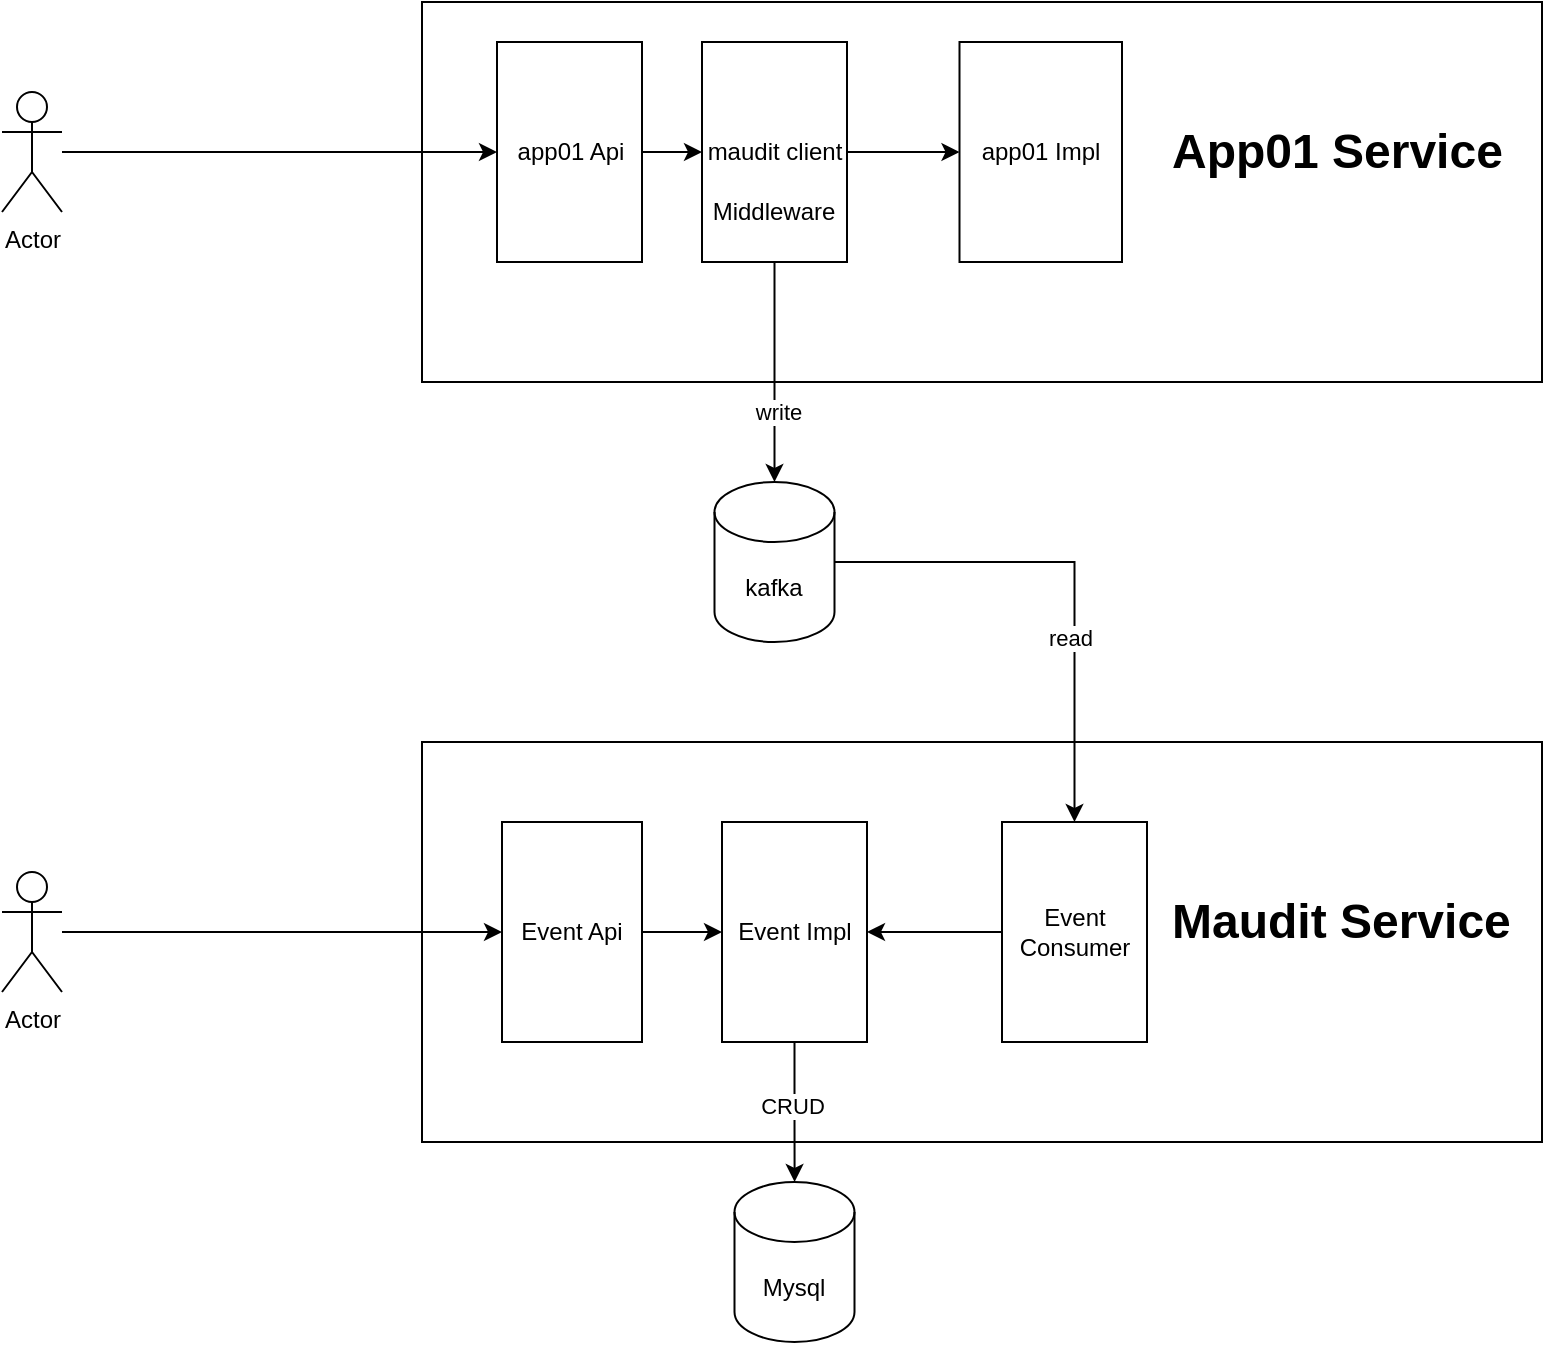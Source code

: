 <mxfile version="20.5.3" type="embed"><diagram id="2cWqNTEr7_fWr3MDQNGB" name="Page-1"><mxGraphModel dx="1494" dy="693" grid="1" gridSize="10" guides="1" tooltips="1" connect="1" arrows="1" fold="1" page="1" pageScale="1" pageWidth="850" pageHeight="1100" math="0" shadow="0"><root><mxCell id="0"/><mxCell id="1" parent="0"/><mxCell id="34" value="" style="rounded=0;whiteSpace=wrap;html=1;" vertex="1" parent="1"><mxGeometry x="300" y="90" width="560" height="190" as="geometry"/></mxCell><mxCell id="32" value="" style="rounded=0;whiteSpace=wrap;html=1;" vertex="1" parent="1"><mxGeometry x="300" y="460" width="560" height="200" as="geometry"/></mxCell><mxCell id="42" style="edgeStyle=orthogonalEdgeStyle;rounded=0;orthogonalLoop=1;jettySize=auto;html=1;" edge="1" parent="1" source="2" target="17"><mxGeometry relative="1" as="geometry"/></mxCell><mxCell id="44" value="read" style="edgeLabel;html=1;align=center;verticalAlign=middle;resizable=0;points=[];" vertex="1" connectable="0" parent="42"><mxGeometry x="0.258" y="-3" relative="1" as="geometry"><mxPoint as="offset"/></mxGeometry></mxCell><mxCell id="2" value="kafka" style="shape=cylinder3;whiteSpace=wrap;html=1;boundedLbl=1;backgroundOutline=1;size=15;" vertex="1" parent="1"><mxGeometry x="446.25" y="330" width="60" height="80" as="geometry"/></mxCell><mxCell id="13" style="edgeStyle=orthogonalEdgeStyle;rounded=0;orthogonalLoop=1;jettySize=auto;html=1;entryX=0.5;entryY=0;entryDx=0;entryDy=0;entryPerimeter=0;exitX=0.5;exitY=1;exitDx=0;exitDy=0;" edge="1" parent="1" source="5" target="2"><mxGeometry relative="1" as="geometry"/></mxCell><mxCell id="14" value="write" style="edgeLabel;html=1;align=center;verticalAlign=middle;resizable=0;points=[];" vertex="1" connectable="0" parent="13"><mxGeometry y="-1" relative="1" as="geometry"><mxPoint x="2" y="20" as="offset"/></mxGeometry></mxCell><mxCell id="39" style="edgeStyle=orthogonalEdgeStyle;rounded=0;orthogonalLoop=1;jettySize=auto;html=1;entryX=0;entryY=0.5;entryDx=0;entryDy=0;" edge="1" parent="1" source="3" target="5"><mxGeometry relative="1" as="geometry"/></mxCell><mxCell id="3" value="app01 Api" style="rounded=0;whiteSpace=wrap;html=1;" vertex="1" parent="1"><mxGeometry x="337.5" y="110" width="72.5" height="110" as="geometry"/></mxCell><mxCell id="36" value="" style="edgeStyle=orthogonalEdgeStyle;rounded=0;orthogonalLoop=1;jettySize=auto;html=1;" edge="1" parent="1" source="5" target="35"><mxGeometry relative="1" as="geometry"/></mxCell><mxCell id="5" value="maudit client" style="rounded=0;whiteSpace=wrap;html=1;" vertex="1" parent="1"><mxGeometry x="440" y="110" width="72.5" height="110" as="geometry"/></mxCell><mxCell id="7" value="Middleware" style="text;html=1;strokeColor=none;fillColor=none;align=center;verticalAlign=middle;whiteSpace=wrap;rounded=0;" vertex="1" parent="1"><mxGeometry x="446.25" y="180" width="60" height="30" as="geometry"/></mxCell><mxCell id="38" style="edgeStyle=orthogonalEdgeStyle;rounded=0;orthogonalLoop=1;jettySize=auto;html=1;" edge="1" parent="1" source="8" target="3"><mxGeometry relative="1" as="geometry"/></mxCell><mxCell id="8" value="Actor" style="shape=umlActor;verticalLabelPosition=bottom;verticalAlign=top;html=1;outlineConnect=0;" vertex="1" parent="1"><mxGeometry x="90" y="135" width="30" height="60" as="geometry"/></mxCell><mxCell id="43" style="edgeStyle=orthogonalEdgeStyle;rounded=0;orthogonalLoop=1;jettySize=auto;html=1;entryX=1;entryY=0.5;entryDx=0;entryDy=0;" edge="1" parent="1" source="17" target="19"><mxGeometry relative="1" as="geometry"/></mxCell><mxCell id="17" value="Event Consumer" style="rounded=0;whiteSpace=wrap;html=1;" vertex="1" parent="1"><mxGeometry x="590" y="500" width="72.5" height="110" as="geometry"/></mxCell><mxCell id="24" style="edgeStyle=orthogonalEdgeStyle;rounded=0;orthogonalLoop=1;jettySize=auto;html=1;" edge="1" parent="1" source="19" target="20"><mxGeometry relative="1" as="geometry"/></mxCell><mxCell id="25" value="CRUD" style="edgeLabel;html=1;align=center;verticalAlign=middle;resizable=0;points=[];" vertex="1" connectable="0" parent="24"><mxGeometry x="-0.129" y="-2" relative="1" as="geometry"><mxPoint y="1" as="offset"/></mxGeometry></mxCell><mxCell id="19" value="Event Impl" style="rounded=0;whiteSpace=wrap;html=1;" vertex="1" parent="1"><mxGeometry x="450" y="500" width="72.5" height="110" as="geometry"/></mxCell><mxCell id="20" value="Mysql" style="shape=cylinder3;whiteSpace=wrap;html=1;boundedLbl=1;backgroundOutline=1;size=15;" vertex="1" parent="1"><mxGeometry x="456.25" y="680" width="60" height="80" as="geometry"/></mxCell><mxCell id="40" style="edgeStyle=orthogonalEdgeStyle;rounded=0;orthogonalLoop=1;jettySize=auto;html=1;entryX=0;entryY=0.5;entryDx=0;entryDy=0;" edge="1" parent="1" source="26" target="29"><mxGeometry relative="1" as="geometry"/></mxCell><mxCell id="26" value="Actor" style="shape=umlActor;verticalLabelPosition=bottom;verticalAlign=top;html=1;outlineConnect=0;" vertex="1" parent="1"><mxGeometry x="90" y="525" width="30" height="60" as="geometry"/></mxCell><mxCell id="41" style="edgeStyle=orthogonalEdgeStyle;rounded=0;orthogonalLoop=1;jettySize=auto;html=1;entryX=0;entryY=0.5;entryDx=0;entryDy=0;" edge="1" parent="1" source="29" target="19"><mxGeometry relative="1" as="geometry"/></mxCell><mxCell id="29" value="Event Api" style="rounded=0;whiteSpace=wrap;html=1;" vertex="1" parent="1"><mxGeometry x="340" y="500" width="70" height="110" as="geometry"/></mxCell><mxCell id="33" value="&lt;h1&gt;Maudit Service&lt;/h1&gt;" style="text;html=1;strokeColor=none;fillColor=none;spacing=5;spacingTop=-20;whiteSpace=wrap;overflow=hidden;rounded=0;" vertex="1" parent="1"><mxGeometry x="670" y="530" width="180" height="50" as="geometry"/></mxCell><mxCell id="35" value="app01 Impl" style="whiteSpace=wrap;html=1;rounded=0;" vertex="1" parent="1"><mxGeometry x="568.75" y="110" width="81.25" height="110" as="geometry"/></mxCell><mxCell id="45" value="&lt;h1&gt;App01 Service&lt;/h1&gt;" style="text;html=1;strokeColor=none;fillColor=none;spacing=5;spacingTop=-20;whiteSpace=wrap;overflow=hidden;rounded=0;" vertex="1" parent="1"><mxGeometry x="670" y="145" width="180" height="50" as="geometry"/></mxCell></root></mxGraphModel></diagram></mxfile>